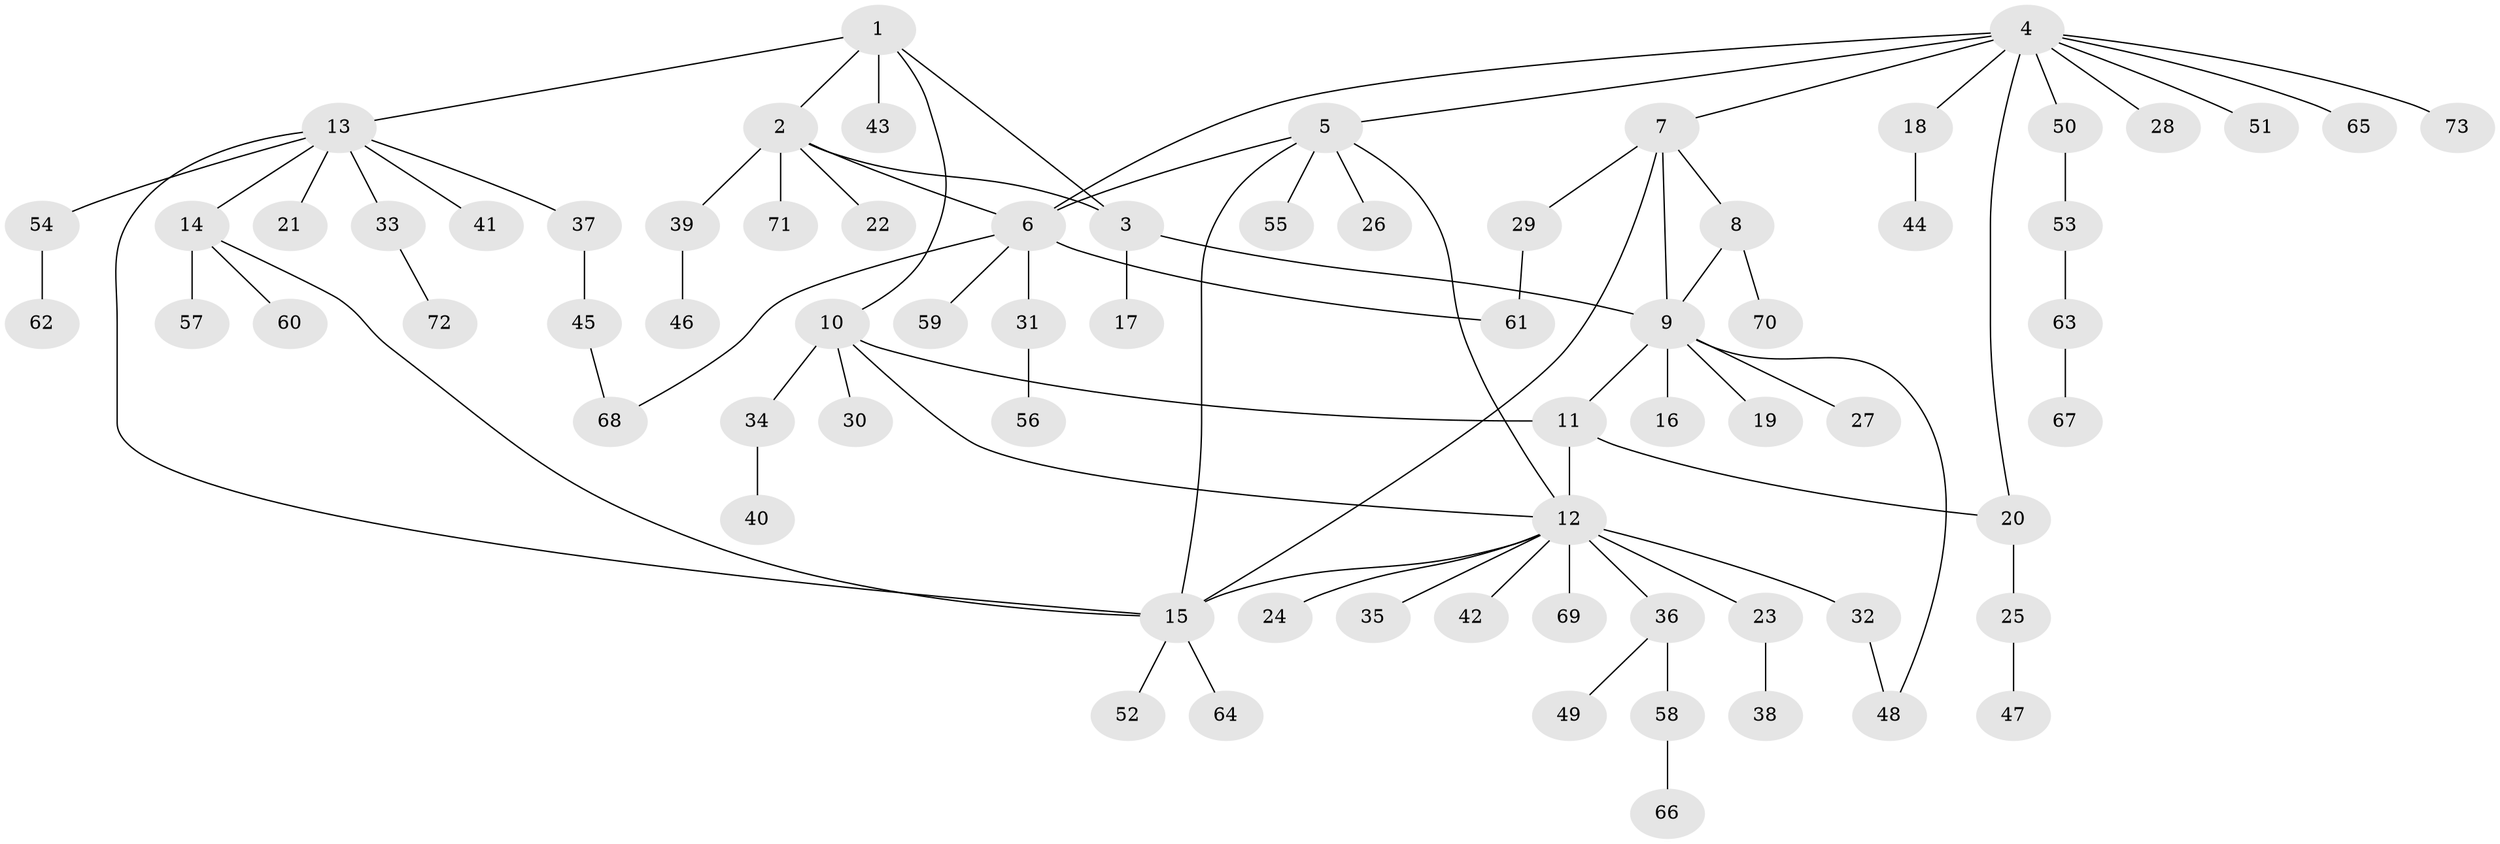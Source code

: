 // coarse degree distribution, {4: 0.057692307692307696, 5: 0.057692307692307696, 3: 0.057692307692307696, 9: 0.019230769230769232, 6: 0.038461538461538464, 2: 0.25, 8: 0.019230769230769232, 10: 0.019230769230769232, 7: 0.019230769230769232, 1: 0.46153846153846156}
// Generated by graph-tools (version 1.1) at 2025/52/03/04/25 22:52:50]
// undirected, 73 vertices, 87 edges
graph export_dot {
  node [color=gray90,style=filled];
  1;
  2;
  3;
  4;
  5;
  6;
  7;
  8;
  9;
  10;
  11;
  12;
  13;
  14;
  15;
  16;
  17;
  18;
  19;
  20;
  21;
  22;
  23;
  24;
  25;
  26;
  27;
  28;
  29;
  30;
  31;
  32;
  33;
  34;
  35;
  36;
  37;
  38;
  39;
  40;
  41;
  42;
  43;
  44;
  45;
  46;
  47;
  48;
  49;
  50;
  51;
  52;
  53;
  54;
  55;
  56;
  57;
  58;
  59;
  60;
  61;
  62;
  63;
  64;
  65;
  66;
  67;
  68;
  69;
  70;
  71;
  72;
  73;
  1 -- 2;
  1 -- 3;
  1 -- 10;
  1 -- 13;
  1 -- 43;
  2 -- 3;
  2 -- 6;
  2 -- 22;
  2 -- 39;
  2 -- 71;
  3 -- 9;
  3 -- 17;
  4 -- 5;
  4 -- 6;
  4 -- 7;
  4 -- 18;
  4 -- 20;
  4 -- 28;
  4 -- 50;
  4 -- 51;
  4 -- 65;
  4 -- 73;
  5 -- 6;
  5 -- 12;
  5 -- 15;
  5 -- 26;
  5 -- 55;
  6 -- 31;
  6 -- 59;
  6 -- 61;
  6 -- 68;
  7 -- 8;
  7 -- 9;
  7 -- 15;
  7 -- 29;
  8 -- 9;
  8 -- 70;
  9 -- 11;
  9 -- 16;
  9 -- 19;
  9 -- 27;
  9 -- 48;
  10 -- 11;
  10 -- 12;
  10 -- 30;
  10 -- 34;
  11 -- 12;
  11 -- 20;
  12 -- 15;
  12 -- 23;
  12 -- 24;
  12 -- 32;
  12 -- 35;
  12 -- 36;
  12 -- 42;
  12 -- 69;
  13 -- 14;
  13 -- 15;
  13 -- 21;
  13 -- 33;
  13 -- 37;
  13 -- 41;
  13 -- 54;
  14 -- 15;
  14 -- 57;
  14 -- 60;
  15 -- 52;
  15 -- 64;
  18 -- 44;
  20 -- 25;
  23 -- 38;
  25 -- 47;
  29 -- 61;
  31 -- 56;
  32 -- 48;
  33 -- 72;
  34 -- 40;
  36 -- 49;
  36 -- 58;
  37 -- 45;
  39 -- 46;
  45 -- 68;
  50 -- 53;
  53 -- 63;
  54 -- 62;
  58 -- 66;
  63 -- 67;
}
